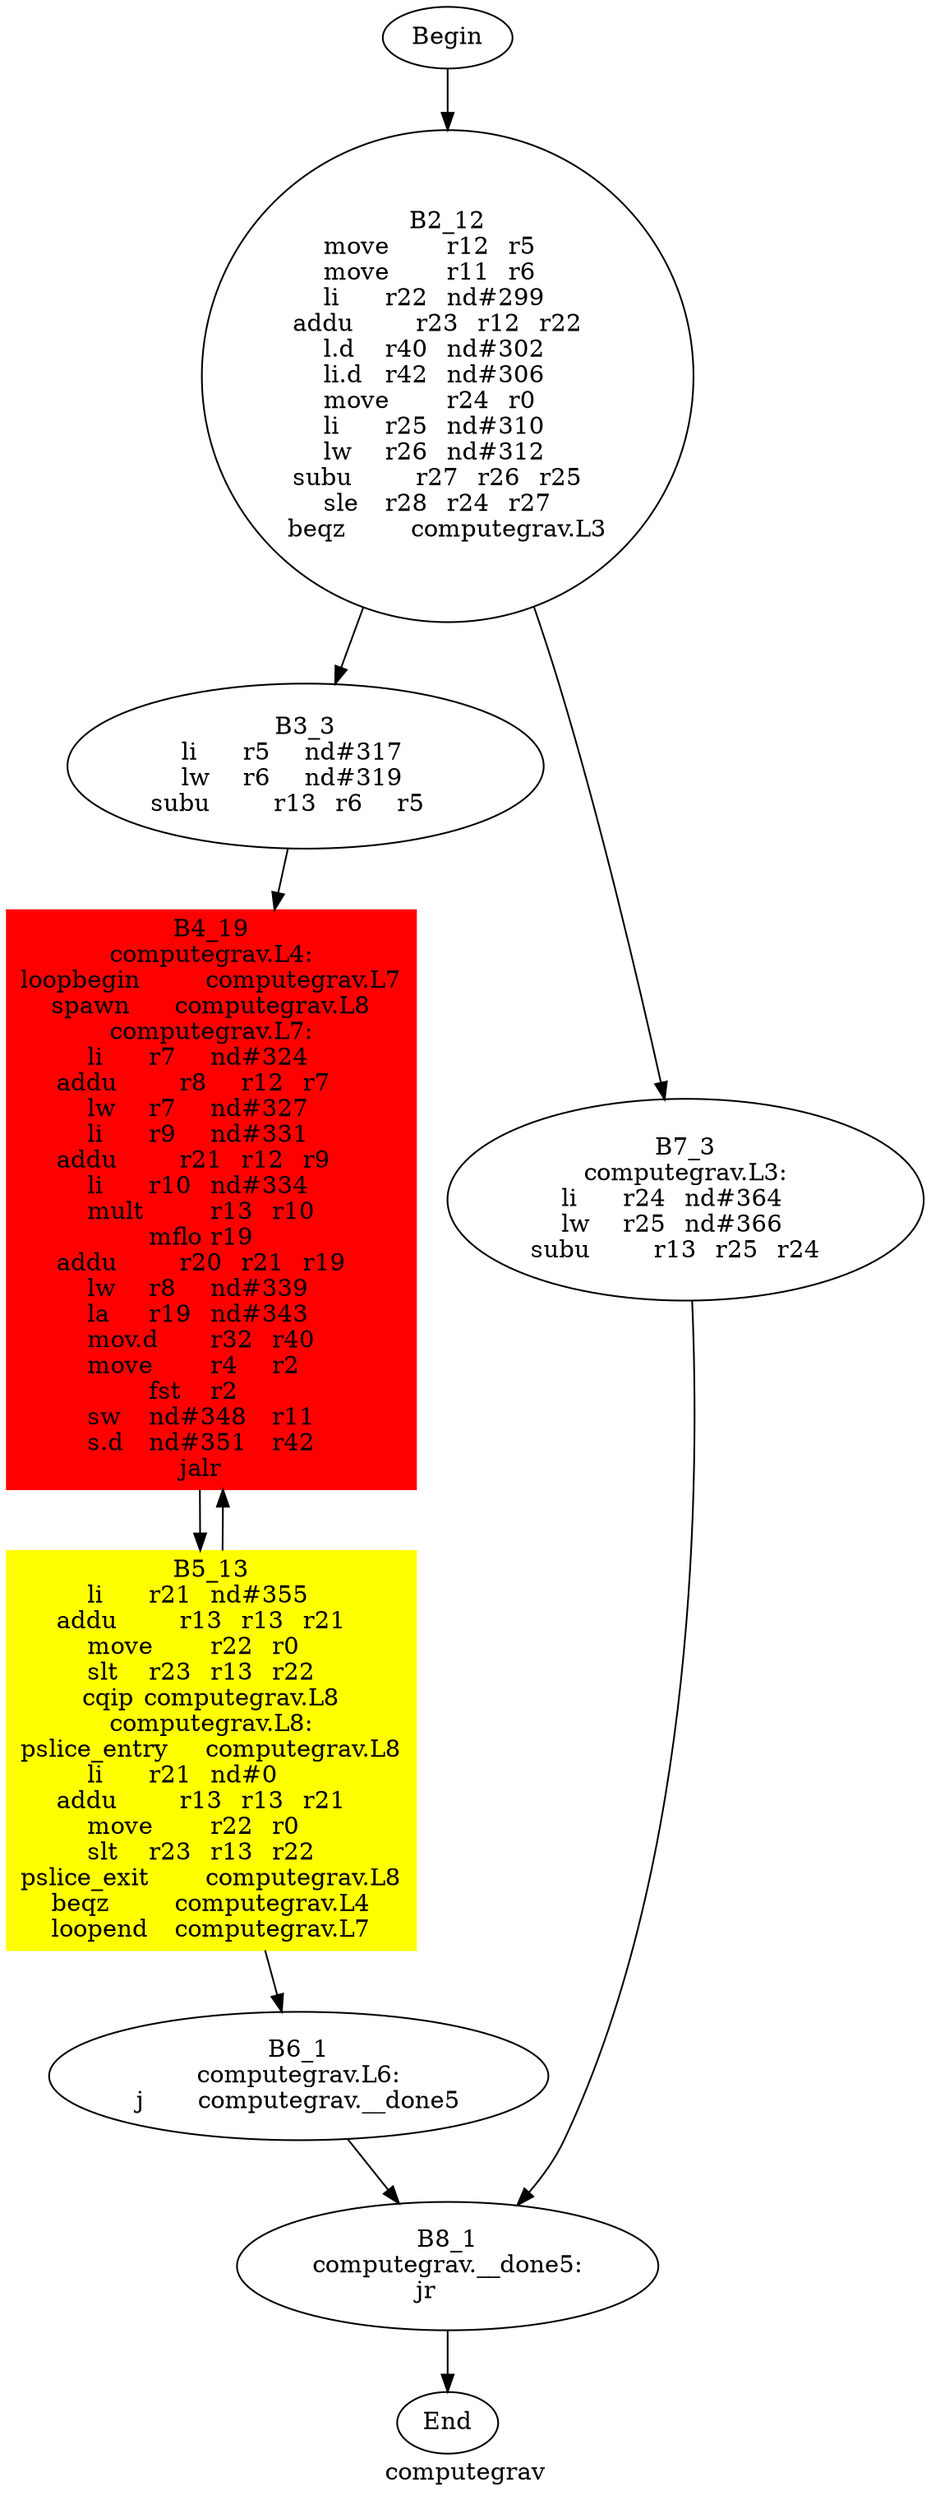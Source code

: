digraph G{
	label = "computegrav"	style = "dashed";
	color = purple;
	Node0 [label = "Begin"];
	Node0 -> {Node2 }
	Node1 [label = "End"];
	Node1 -> {}
	Node2 [label = "B2_12\nmove	r12	r5	\nmove	r11	r6	\nli	r22	nd#299	\naddu	r23	r12	r22	\nl.d	r40	nd#302	\nli.d	r42	nd#306	\nmove	r24	r0	\nli	r25	nd#310	\nlw	r26	nd#312	\nsubu	r27	r26	r25	\nsle	r28	r24	r27	\nbeqz	computegrav.L3\n"];
	Node2 -> {Node3 Node7 }
	Node3 [label = "B3_3\nli	r5	nd#317	\nlw	r6	nd#319	\nsubu	r13	r6	r5	\n"];
	Node3 -> {Node4 }
	Node4 [label = "B4_19\ncomputegrav.L4:\nloopbegin	computegrav.L7\nspawn	computegrav.L8\ncomputegrav.L7:\nli	r7	nd#324	\naddu	r8	r12	r7	\nlw	r7	nd#327	\nli	r9	nd#331	\naddu	r21	r12	r9	\nli	r10	nd#334	\nmult	r13	r10	\nmflo	r19	\naddu	r20	r21	r19	\nlw	r8	nd#339	\nla	r19	nd#343	\nmov.d	r32	r40	\nmove	r4	r2	\nfst	r2	\nsw	nd#348	r11	\ns.d	nd#351	r42	\njalr	\n"];
	Node4 -> {Node5 }
	Node5 [label = "B5_13\nli	r21	nd#355	\naddu	r13	r13	r21	\nmove	r22	r0	\nslt	r23	r13	r22	\ncqip	computegrav.L8\ncomputegrav.L8:\npslice_entry	computegrav.L8\nli	r21	nd#0	\naddu	r13	r13	r21	\nmove	r22	r0	\nslt	r23	r13	r22	\npslice_exit	computegrav.L8\nbeqz	computegrav.L4\nloopend	computegrav.L7\n"];
	Node5 -> {Node6 Node4 }
	Node6 [label = "B6_1\ncomputegrav.L6:\nj	computegrav.__done5\n"];
	Node6 -> {Node8 }
	Node7 [label = "B7_3\ncomputegrav.L3:\nli	r24	nd#364	\nlw	r25	nd#366	\nsubu	r13	r25	r24	\n"];
	Node7 -> {Node8 }
	Node8 [label = "B8_1\ncomputegrav.__done5:\njr	\n"];
	Node8 -> {Node1 }
	Node4 [shape = box ,style=filled ,color=red];
	Node5 [shape = polygon ,style=filled ,color=yellow];
}
